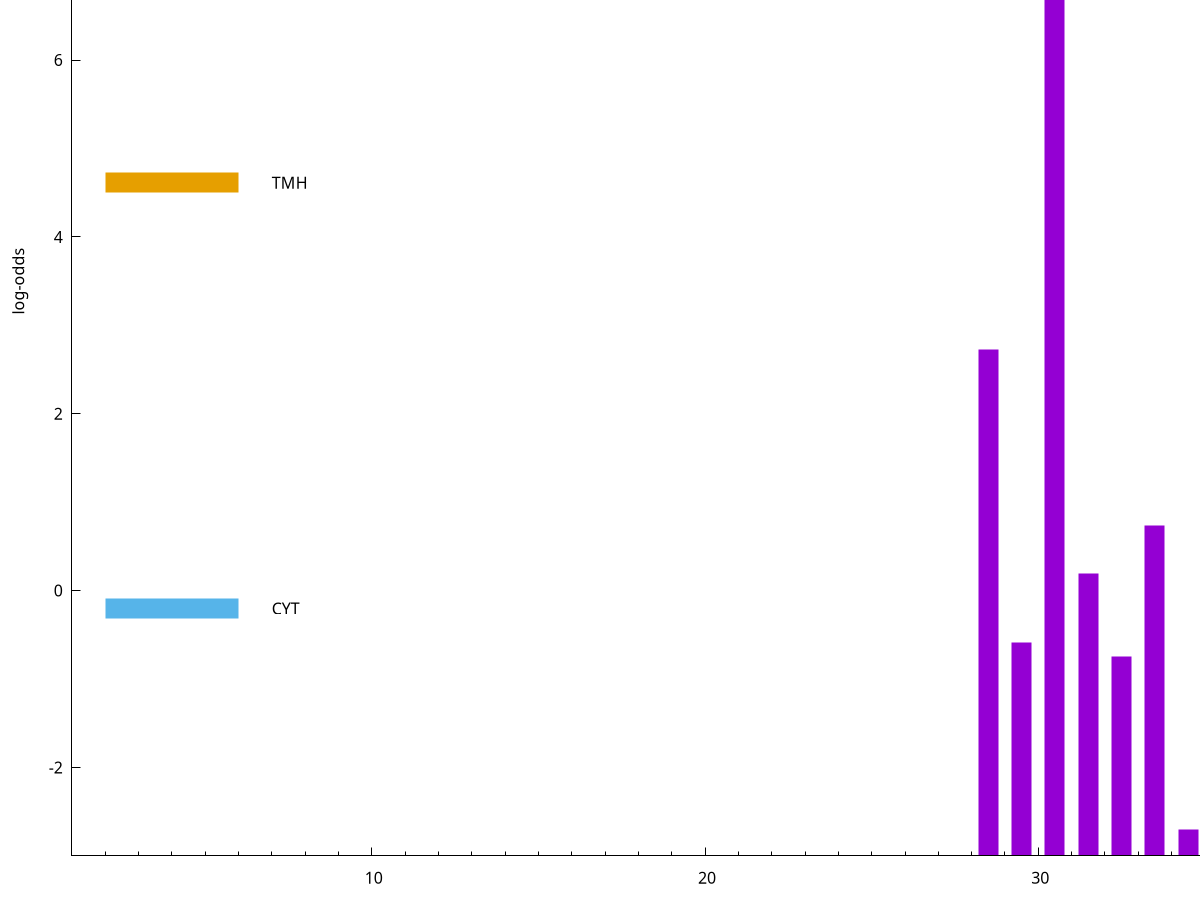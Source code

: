 set title "LipoP predictions for SRR4017833.gff"
set size 2., 1.4
set xrange [1:70] 
set mxtics 10
set yrange [-3:10]
set y2range [0:13]
set ylabel "log-odds"
set term postscript eps color solid "Helvetica" 30
set output "SRR4017833.gff12.eps"
set arrow from 2,8.09624 to 6,8.09624 nohead lt 1 lw 20
set label "SpI" at 7,8.09624
set arrow from 2,4.61239 to 6,4.61239 nohead lt 4 lw 20
set label "TMH" at 7,4.61239
set arrow from 2,-0.200913 to 6,-0.200913 nohead lt 3 lw 20
set label "CYT" at 7,-0.200913
set arrow from 2,8.09624 to 6,8.09624 nohead lt 1 lw 20
set label "SpI" at 7,8.09624
# NOTE: The scores below are the log-odds scores with the threshold
# NOTE: subtracted (a hack to make gnuplot make the histogram all
# NOTE: look nice).
plot "-" axes x1y2 title "" with impulses lt 1 lw 20
30.500000 11.037240
28.500000 5.721390
33.500000 3.738934
31.500000 3.190441
29.500000 2.415566
32.500000 2.249926
34.500000 0.297450
e
exit
